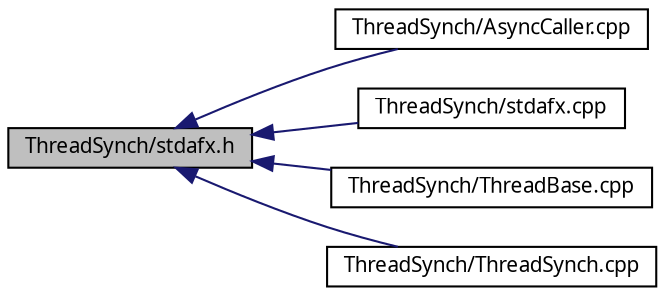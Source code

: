 digraph G
{
  edge [fontname="FreeSans.ttf",fontsize=10,labelfontname="FreeSans.ttf",labelfontsize=10];
  node [fontname="FreeSans.ttf",fontsize=10,shape=record];
  rankdir=LR;
  Node1 [label="ThreadSynch/stdafx.h",height=0.2,width=0.4,color="black", fillcolor="grey75", style="filled" fontcolor="black"];
  Node1 -> Node2 [dir=back,color="midnightblue",fontsize=10,style="solid",fontname="FreeSans.ttf"];
  Node2 [label="ThreadSynch/AsyncCaller.cpp",height=0.2,width=0.4,color="black", fillcolor="white", style="filled",URL="$_async_caller_8cpp.html"];
  Node1 -> Node3 [dir=back,color="midnightblue",fontsize=10,style="solid",fontname="FreeSans.ttf"];
  Node3 [label="ThreadSynch/stdafx.cpp",height=0.2,width=0.4,color="black", fillcolor="white", style="filled",URL="$stdafx_8cpp.html"];
  Node1 -> Node4 [dir=back,color="midnightblue",fontsize=10,style="solid",fontname="FreeSans.ttf"];
  Node4 [label="ThreadSynch/ThreadBase.cpp",height=0.2,width=0.4,color="black", fillcolor="white", style="filled",URL="$_thread_base_8cpp.html"];
  Node1 -> Node5 [dir=back,color="midnightblue",fontsize=10,style="solid",fontname="FreeSans.ttf"];
  Node5 [label="ThreadSynch/ThreadSynch.cpp",height=0.2,width=0.4,color="black", fillcolor="white", style="filled",URL="$_thread_synch_8cpp.html"];
}
